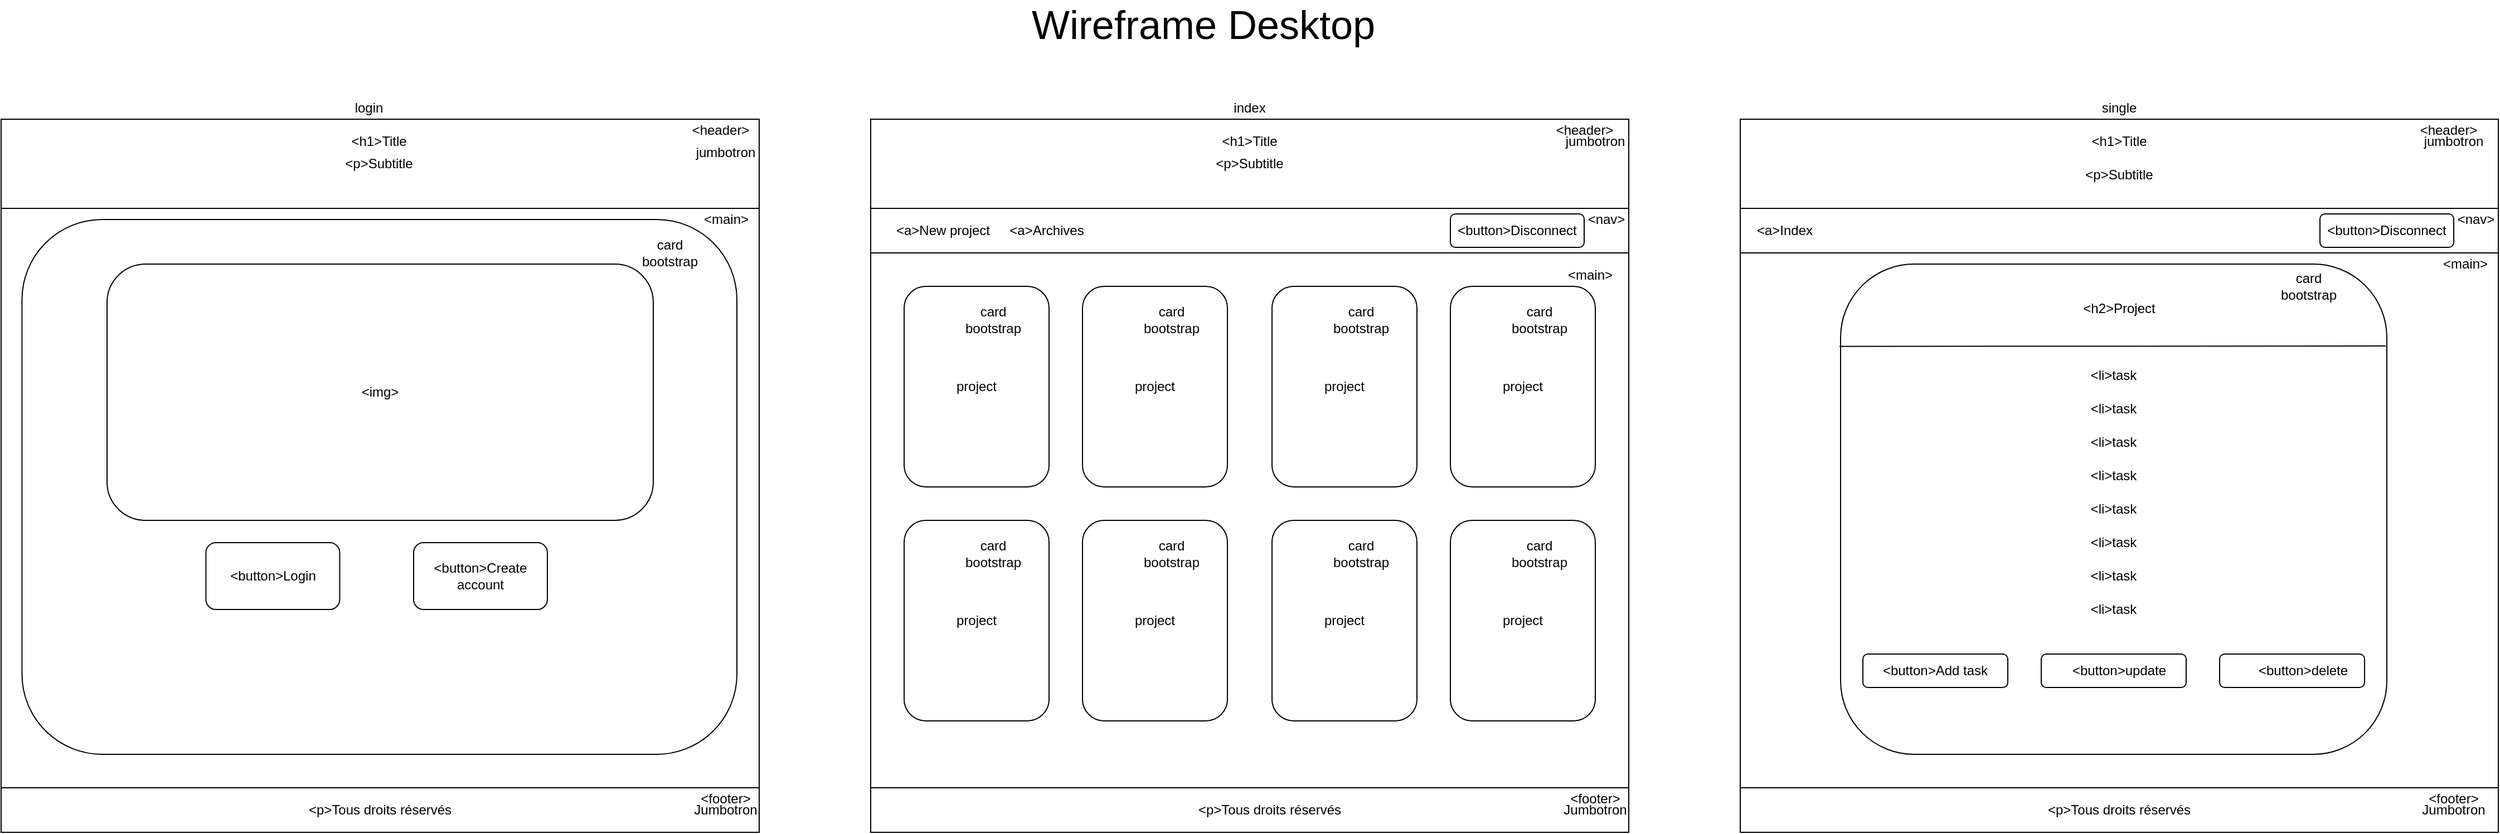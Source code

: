 <mxfile version="13.7.9" type="device"><diagram id="njBC9ovDh-AQqq5WUAgq" name="Page-1"><mxGraphModel dx="1264" dy="592" grid="1" gridSize="10" guides="1" tooltips="1" connect="1" arrows="1" fold="1" page="1" pageScale="1" pageWidth="2336" pageHeight="1654" math="0" shadow="0"><root><mxCell id="0"/><mxCell id="1" parent="0"/><mxCell id="dNQTzuqgA9dqc8bfMhr6-130" value="" style="rounded=0;whiteSpace=wrap;html=1;" vertex="1" parent="1"><mxGeometry x="1640" y="200" width="680" height="40" as="geometry"/></mxCell><mxCell id="dNQTzuqgA9dqc8bfMhr6-2" value="" style="rounded=0;whiteSpace=wrap;html=1;" vertex="1" parent="1"><mxGeometry x="80" y="200" width="680" height="520" as="geometry"/></mxCell><mxCell id="dNQTzuqgA9dqc8bfMhr6-27" value="" style="rounded=1;whiteSpace=wrap;html=1;" vertex="1" parent="1"><mxGeometry x="98.72" y="210" width="641.28" height="480" as="geometry"/></mxCell><mxCell id="dNQTzuqgA9dqc8bfMhr6-1" value="" style="rounded=0;whiteSpace=wrap;html=1;" vertex="1" parent="1"><mxGeometry x="80" y="120" width="680" height="80" as="geometry"/></mxCell><mxCell id="dNQTzuqgA9dqc8bfMhr6-3" value="" style="rounded=0;whiteSpace=wrap;html=1;" vertex="1" parent="1"><mxGeometry x="80" y="720" width="680" height="40" as="geometry"/></mxCell><mxCell id="dNQTzuqgA9dqc8bfMhr6-9" value="&amp;lt;h1&amp;gt;Title" style="text;html=1;strokeColor=none;fillColor=none;align=center;verticalAlign=middle;whiteSpace=wrap;rounded=0;" vertex="1" parent="1"><mxGeometry x="399.36" y="130" width="40" height="20" as="geometry"/></mxCell><mxCell id="dNQTzuqgA9dqc8bfMhr6-10" value="&amp;lt;p&amp;gt;Subtitle" style="text;html=1;strokeColor=none;fillColor=none;align=center;verticalAlign=middle;whiteSpace=wrap;rounded=0;" vertex="1" parent="1"><mxGeometry x="399.36" y="150" width="40" height="20" as="geometry"/></mxCell><mxCell id="dNQTzuqgA9dqc8bfMhr6-13" value="jumbotron" style="text;html=1;strokeColor=none;fillColor=none;align=center;verticalAlign=middle;whiteSpace=wrap;rounded=0;" vertex="1" parent="1"><mxGeometry x="710" y="140" width="40" height="20" as="geometry"/></mxCell><mxCell id="dNQTzuqgA9dqc8bfMhr6-14" value="&lt;font style=&quot;font-size: 36px&quot;&gt;Wireframe Desktop&lt;/font&gt;" style="text;html=1;align=center;verticalAlign=middle;resizable=0;points=[];autosize=1;" vertex="1" parent="1"><mxGeometry x="998" y="20" width="320" height="30" as="geometry"/></mxCell><mxCell id="dNQTzuqgA9dqc8bfMhr6-21" value="&amp;lt;main&amp;gt;" style="text;html=1;align=center;verticalAlign=middle;resizable=0;points=[];autosize=1;" vertex="1" parent="1"><mxGeometry x="700" y="200" width="60" height="20" as="geometry"/></mxCell><mxCell id="dNQTzuqgA9dqc8bfMhr6-22" value="&amp;lt;footer&amp;gt;" style="text;html=1;strokeColor=none;fillColor=none;align=center;verticalAlign=middle;whiteSpace=wrap;rounded=0;" vertex="1" parent="1"><mxGeometry x="710" y="720" width="40" height="20" as="geometry"/></mxCell><mxCell id="dNQTzuqgA9dqc8bfMhr6-23" value="Jumbotron" style="text;html=1;strokeColor=none;fillColor=none;align=center;verticalAlign=middle;whiteSpace=wrap;rounded=0;" vertex="1" parent="1"><mxGeometry x="710" y="730" width="40" height="20" as="geometry"/></mxCell><mxCell id="dNQTzuqgA9dqc8bfMhr6-25" value="&amp;lt;header&amp;gt;" style="text;html=1;align=center;verticalAlign=middle;resizable=0;points=[];autosize=1;" vertex="1" parent="1"><mxGeometry x="690" y="120" width="70" height="20" as="geometry"/></mxCell><mxCell id="dNQTzuqgA9dqc8bfMhr6-26" value="card bootstrap" style="text;html=1;strokeColor=none;fillColor=none;align=center;verticalAlign=middle;whiteSpace=wrap;rounded=0;" vertex="1" parent="1"><mxGeometry x="660" y="230" width="40" height="20" as="geometry"/></mxCell><mxCell id="dNQTzuqgA9dqc8bfMhr6-31" value="&amp;lt;p&amp;gt;Tous droits réservés" style="text;html=1;strokeColor=none;fillColor=none;align=center;verticalAlign=middle;whiteSpace=wrap;rounded=0;" vertex="1" parent="1"><mxGeometry x="350" y="730" width="140" height="20" as="geometry"/></mxCell><mxCell id="dNQTzuqgA9dqc8bfMhr6-46" value="" style="rounded=0;whiteSpace=wrap;html=1;" vertex="1" parent="1"><mxGeometry x="860" y="240" width="680" height="480" as="geometry"/></mxCell><mxCell id="dNQTzuqgA9dqc8bfMhr6-47" value="" style="rounded=0;whiteSpace=wrap;html=1;" vertex="1" parent="1"><mxGeometry x="860" y="120" width="680" height="80" as="geometry"/></mxCell><mxCell id="dNQTzuqgA9dqc8bfMhr6-48" value="" style="rounded=0;whiteSpace=wrap;html=1;" vertex="1" parent="1"><mxGeometry x="860" y="720" width="680" height="40" as="geometry"/></mxCell><mxCell id="dNQTzuqgA9dqc8bfMhr6-49" value="" style="rounded=0;whiteSpace=wrap;html=1;" vertex="1" parent="1"><mxGeometry x="1640" y="240" width="680" height="480" as="geometry"/></mxCell><mxCell id="dNQTzuqgA9dqc8bfMhr6-50" value="" style="rounded=0;whiteSpace=wrap;html=1;" vertex="1" parent="1"><mxGeometry x="1640" y="120" width="680" height="80" as="geometry"/></mxCell><mxCell id="dNQTzuqgA9dqc8bfMhr6-51" value="" style="rounded=0;whiteSpace=wrap;html=1;" vertex="1" parent="1"><mxGeometry x="1640" y="720" width="680" height="40" as="geometry"/></mxCell><mxCell id="dNQTzuqgA9dqc8bfMhr6-52" value="jumbotron" style="text;html=1;strokeColor=none;fillColor=none;align=center;verticalAlign=middle;whiteSpace=wrap;rounded=0;" vertex="1" parent="1"><mxGeometry x="1490" y="130" width="40" height="20" as="geometry"/></mxCell><mxCell id="dNQTzuqgA9dqc8bfMhr6-53" value="&amp;lt;header&amp;gt;" style="text;html=1;align=center;verticalAlign=middle;resizable=0;points=[];autosize=1;" vertex="1" parent="1"><mxGeometry x="1465" y="120" width="70" height="20" as="geometry"/></mxCell><mxCell id="dNQTzuqgA9dqc8bfMhr6-54" value="&amp;lt;header&amp;gt;" style="text;html=1;align=center;verticalAlign=middle;resizable=0;points=[];autosize=1;" vertex="1" parent="1"><mxGeometry x="2240" y="120" width="70" height="20" as="geometry"/></mxCell><mxCell id="dNQTzuqgA9dqc8bfMhr6-57" value="jumbotron" style="text;html=1;strokeColor=none;fillColor=none;align=center;verticalAlign=middle;whiteSpace=wrap;rounded=0;" vertex="1" parent="1"><mxGeometry x="2260" y="130" width="40" height="20" as="geometry"/></mxCell><mxCell id="dNQTzuqgA9dqc8bfMhr6-68" value="&amp;lt;h1&amp;gt;Title" style="text;html=1;strokeColor=none;fillColor=none;align=center;verticalAlign=middle;whiteSpace=wrap;rounded=0;" vertex="1" parent="1"><mxGeometry x="1180" y="130" width="40" height="20" as="geometry"/></mxCell><mxCell id="dNQTzuqgA9dqc8bfMhr6-69" value="&amp;lt;p&amp;gt;Subtitle" style="text;html=1;strokeColor=none;fillColor=none;align=center;verticalAlign=middle;whiteSpace=wrap;rounded=0;" vertex="1" parent="1"><mxGeometry x="1180" y="150" width="40" height="20" as="geometry"/></mxCell><mxCell id="dNQTzuqgA9dqc8bfMhr6-70" value="&amp;lt;p&amp;gt;Subtitle" style="text;html=1;strokeColor=none;fillColor=none;align=center;verticalAlign=middle;whiteSpace=wrap;rounded=0;" vertex="1" parent="1"><mxGeometry x="1960" y="160" width="40" height="20" as="geometry"/></mxCell><mxCell id="dNQTzuqgA9dqc8bfMhr6-71" value="&amp;lt;h1&amp;gt;Title" style="text;html=1;strokeColor=none;fillColor=none;align=center;verticalAlign=middle;whiteSpace=wrap;rounded=0;" vertex="1" parent="1"><mxGeometry x="1960" y="130" width="40" height="20" as="geometry"/></mxCell><mxCell id="dNQTzuqgA9dqc8bfMhr6-72" value="&amp;lt;main&amp;gt;" style="text;html=1;align=center;verticalAlign=middle;resizable=0;points=[];autosize=1;" vertex="1" parent="1"><mxGeometry x="1475" y="250" width="60" height="20" as="geometry"/></mxCell><mxCell id="dNQTzuqgA9dqc8bfMhr6-73" value="&amp;lt;main&amp;gt;" style="text;html=1;align=center;verticalAlign=middle;resizable=0;points=[];autosize=1;" vertex="1" parent="1"><mxGeometry x="2260" y="240" width="60" height="20" as="geometry"/></mxCell><mxCell id="dNQTzuqgA9dqc8bfMhr6-77" value="&amp;lt;footer&amp;gt;" style="text;html=1;strokeColor=none;fillColor=none;align=center;verticalAlign=middle;whiteSpace=wrap;rounded=0;" vertex="1" parent="1"><mxGeometry x="1490" y="720" width="40" height="20" as="geometry"/></mxCell><mxCell id="dNQTzuqgA9dqc8bfMhr6-78" value="&amp;lt;footer&amp;gt;" style="text;html=1;strokeColor=none;fillColor=none;align=center;verticalAlign=middle;whiteSpace=wrap;rounded=0;" vertex="1" parent="1"><mxGeometry x="2260" y="720" width="40" height="20" as="geometry"/></mxCell><mxCell id="dNQTzuqgA9dqc8bfMhr6-79" value="Jumbotron" style="text;html=1;strokeColor=none;fillColor=none;align=center;verticalAlign=middle;whiteSpace=wrap;rounded=0;" vertex="1" parent="1"><mxGeometry x="2260" y="730" width="40" height="20" as="geometry"/></mxCell><mxCell id="dNQTzuqgA9dqc8bfMhr6-80" value="Jumbotron" style="text;html=1;strokeColor=none;fillColor=none;align=center;verticalAlign=middle;whiteSpace=wrap;rounded=0;" vertex="1" parent="1"><mxGeometry x="1490" y="730" width="40" height="20" as="geometry"/></mxCell><mxCell id="dNQTzuqgA9dqc8bfMhr6-81" value="&amp;lt;p&amp;gt;Tous droits réservés" style="text;html=1;strokeColor=none;fillColor=none;align=center;verticalAlign=middle;whiteSpace=wrap;rounded=0;" vertex="1" parent="1"><mxGeometry x="1148" y="730" width="140" height="20" as="geometry"/></mxCell><mxCell id="dNQTzuqgA9dqc8bfMhr6-82" value="&amp;lt;p&amp;gt;Tous droits réservés" style="text;html=1;strokeColor=none;fillColor=none;align=center;verticalAlign=middle;whiteSpace=wrap;rounded=0;" vertex="1" parent="1"><mxGeometry x="1910" y="730" width="140" height="20" as="geometry"/></mxCell><mxCell id="dNQTzuqgA9dqc8bfMhr6-87" value="login" style="text;html=1;strokeColor=none;fillColor=none;align=center;verticalAlign=middle;whiteSpace=wrap;rounded=0;" vertex="1" parent="1"><mxGeometry x="390" y="100" width="40" height="20" as="geometry"/></mxCell><mxCell id="dNQTzuqgA9dqc8bfMhr6-89" value="single" style="text;html=1;strokeColor=none;fillColor=none;align=center;verticalAlign=middle;whiteSpace=wrap;rounded=0;" vertex="1" parent="1"><mxGeometry x="1960" y="100" width="40" height="20" as="geometry"/></mxCell><mxCell id="dNQTzuqgA9dqc8bfMhr6-90" value="" style="rounded=1;whiteSpace=wrap;html=1;" vertex="1" parent="1"><mxGeometry x="1730" y="250" width="490" height="440" as="geometry"/></mxCell><mxCell id="dNQTzuqgA9dqc8bfMhr6-91" value="card&lt;br&gt;bootstrap" style="text;html=1;strokeColor=none;fillColor=none;align=center;verticalAlign=middle;whiteSpace=wrap;rounded=0;" vertex="1" parent="1"><mxGeometry x="2130" y="260" width="40" height="20" as="geometry"/></mxCell><mxCell id="dNQTzuqgA9dqc8bfMhr6-92" value="&amp;lt;li&amp;gt;task" style="text;html=1;strokeColor=none;fillColor=none;align=center;verticalAlign=middle;whiteSpace=wrap;rounded=0;" vertex="1" parent="1"><mxGeometry x="1955" y="370" width="40" height="20" as="geometry"/></mxCell><mxCell id="dNQTzuqgA9dqc8bfMhr6-95" value="" style="rounded=1;whiteSpace=wrap;html=1;" vertex="1" parent="1"><mxGeometry x="1910" y="600" width="130" height="30" as="geometry"/></mxCell><mxCell id="dNQTzuqgA9dqc8bfMhr6-96" value="" style="rounded=1;whiteSpace=wrap;html=1;" vertex="1" parent="1"><mxGeometry x="2070" y="600" width="130" height="30" as="geometry"/></mxCell><mxCell id="dNQTzuqgA9dqc8bfMhr6-97" value="&amp;lt;button&amp;gt;delete" style="text;html=1;strokeColor=none;fillColor=none;align=center;verticalAlign=middle;whiteSpace=wrap;rounded=0;" vertex="1" parent="1"><mxGeometry x="2120" y="605" width="50" height="20" as="geometry"/></mxCell><mxCell id="dNQTzuqgA9dqc8bfMhr6-99" value="&amp;lt;button&amp;gt;update" style="text;html=1;strokeColor=none;fillColor=none;align=center;verticalAlign=middle;whiteSpace=wrap;rounded=0;" vertex="1" parent="1"><mxGeometry x="1960" y="605" width="40" height="20" as="geometry"/></mxCell><mxCell id="dNQTzuqgA9dqc8bfMhr6-100" value="&amp;lt;li&amp;gt;task" style="text;html=1;strokeColor=none;fillColor=none;align=center;verticalAlign=middle;whiteSpace=wrap;rounded=0;" vertex="1" parent="1"><mxGeometry x="1955" y="400" width="40" height="20" as="geometry"/></mxCell><mxCell id="dNQTzuqgA9dqc8bfMhr6-101" value="&amp;lt;li&amp;gt;task" style="text;html=1;strokeColor=none;fillColor=none;align=center;verticalAlign=middle;whiteSpace=wrap;rounded=0;" vertex="1" parent="1"><mxGeometry x="1955" y="430" width="40" height="20" as="geometry"/></mxCell><mxCell id="dNQTzuqgA9dqc8bfMhr6-102" value="&amp;lt;li&amp;gt;task" style="text;html=1;strokeColor=none;fillColor=none;align=center;verticalAlign=middle;whiteSpace=wrap;rounded=0;" vertex="1" parent="1"><mxGeometry x="1955" y="460" width="40" height="20" as="geometry"/></mxCell><mxCell id="dNQTzuqgA9dqc8bfMhr6-103" value="&amp;lt;li&amp;gt;task" style="text;html=1;strokeColor=none;fillColor=none;align=center;verticalAlign=middle;whiteSpace=wrap;rounded=0;" vertex="1" parent="1"><mxGeometry x="1955" y="490" width="40" height="20" as="geometry"/></mxCell><mxCell id="dNQTzuqgA9dqc8bfMhr6-104" value="&amp;lt;h2&amp;gt;Project" style="text;html=1;strokeColor=none;fillColor=none;align=center;verticalAlign=middle;whiteSpace=wrap;rounded=0;" vertex="1" parent="1"><mxGeometry x="1960" y="280" width="40" height="20" as="geometry"/></mxCell><mxCell id="dNQTzuqgA9dqc8bfMhr6-108" value="" style="endArrow=none;html=1;exitX=-0.002;exitY=0.168;exitDx=0;exitDy=0;exitPerimeter=0;entryX=0.998;entryY=0.167;entryDx=0;entryDy=0;entryPerimeter=0;" edge="1" parent="1" source="dNQTzuqgA9dqc8bfMhr6-90" target="dNQTzuqgA9dqc8bfMhr6-90"><mxGeometry width="50" height="50" relative="1" as="geometry"><mxPoint x="1860" y="490" as="sourcePoint"/><mxPoint x="1910" y="440" as="targetPoint"/></mxGeometry></mxCell><mxCell id="dNQTzuqgA9dqc8bfMhr6-109" value="" style="group" vertex="1" connectable="0" parent="1"><mxGeometry x="1810" y="600" width="80" height="30" as="geometry"/></mxCell><mxCell id="dNQTzuqgA9dqc8bfMhr6-98" value="&amp;lt;button&amp;gt;add task" style="text;html=1;strokeColor=none;fillColor=none;align=center;verticalAlign=middle;whiteSpace=wrap;rounded=0;" vertex="1" parent="dNQTzuqgA9dqc8bfMhr6-109"><mxGeometry x="-12.857" y="5" width="60" height="20" as="geometry"/></mxCell><mxCell id="dNQTzuqgA9dqc8bfMhr6-110" value="&amp;lt;li&amp;gt;task" style="text;html=1;strokeColor=none;fillColor=none;align=center;verticalAlign=middle;whiteSpace=wrap;rounded=0;" vertex="1" parent="1"><mxGeometry x="1955" y="340" width="40" height="20" as="geometry"/></mxCell><mxCell id="dNQTzuqgA9dqc8bfMhr6-115" value="" style="group" vertex="1" connectable="0" parent="1"><mxGeometry x="890" y="270" width="130" height="180" as="geometry"/></mxCell><mxCell id="dNQTzuqgA9dqc8bfMhr6-74" value="" style="rounded=1;whiteSpace=wrap;html=1;" vertex="1" parent="dNQTzuqgA9dqc8bfMhr6-115"><mxGeometry width="130" height="180" as="geometry"/></mxCell><mxCell id="dNQTzuqgA9dqc8bfMhr6-83" value="card bootstrap" style="text;html=1;strokeColor=none;fillColor=none;align=center;verticalAlign=middle;whiteSpace=wrap;rounded=0;" vertex="1" parent="dNQTzuqgA9dqc8bfMhr6-115"><mxGeometry x="60" y="20" width="40" height="20" as="geometry"/></mxCell><mxCell id="dNQTzuqgA9dqc8bfMhr6-85" value="project" style="text;html=1;strokeColor=none;fillColor=none;align=center;verticalAlign=middle;whiteSpace=wrap;rounded=0;" vertex="1" parent="dNQTzuqgA9dqc8bfMhr6-115"><mxGeometry x="45" y="80" width="40" height="20" as="geometry"/></mxCell><mxCell id="dNQTzuqgA9dqc8bfMhr6-116" value="" style="group" vertex="1" connectable="0" parent="1"><mxGeometry x="1220" y="270" width="130" height="180" as="geometry"/></mxCell><mxCell id="dNQTzuqgA9dqc8bfMhr6-117" value="" style="rounded=1;whiteSpace=wrap;html=1;" vertex="1" parent="dNQTzuqgA9dqc8bfMhr6-116"><mxGeometry width="130" height="180" as="geometry"/></mxCell><mxCell id="dNQTzuqgA9dqc8bfMhr6-118" value="card bootstrap" style="text;html=1;strokeColor=none;fillColor=none;align=center;verticalAlign=middle;whiteSpace=wrap;rounded=0;" vertex="1" parent="dNQTzuqgA9dqc8bfMhr6-116"><mxGeometry x="60" y="20" width="40" height="20" as="geometry"/></mxCell><mxCell id="dNQTzuqgA9dqc8bfMhr6-119" value="project" style="text;html=1;strokeColor=none;fillColor=none;align=center;verticalAlign=middle;whiteSpace=wrap;rounded=0;" vertex="1" parent="dNQTzuqgA9dqc8bfMhr6-116"><mxGeometry x="45" y="80" width="40" height="20" as="geometry"/></mxCell><mxCell id="dNQTzuqgA9dqc8bfMhr6-120" value="" style="group" vertex="1" connectable="0" parent="1"><mxGeometry x="1050" y="270" width="130" height="180" as="geometry"/></mxCell><mxCell id="dNQTzuqgA9dqc8bfMhr6-121" value="" style="rounded=1;whiteSpace=wrap;html=1;" vertex="1" parent="dNQTzuqgA9dqc8bfMhr6-120"><mxGeometry width="130" height="180" as="geometry"/></mxCell><mxCell id="dNQTzuqgA9dqc8bfMhr6-122" value="card bootstrap" style="text;html=1;strokeColor=none;fillColor=none;align=center;verticalAlign=middle;whiteSpace=wrap;rounded=0;" vertex="1" parent="dNQTzuqgA9dqc8bfMhr6-120"><mxGeometry x="60" y="20" width="40" height="20" as="geometry"/></mxCell><mxCell id="dNQTzuqgA9dqc8bfMhr6-123" value="project" style="text;html=1;strokeColor=none;fillColor=none;align=center;verticalAlign=middle;whiteSpace=wrap;rounded=0;" vertex="1" parent="dNQTzuqgA9dqc8bfMhr6-120"><mxGeometry x="45" y="80" width="40" height="20" as="geometry"/></mxCell><mxCell id="dNQTzuqgA9dqc8bfMhr6-94" value="&amp;lt;button&amp;gt;Add task" style="rounded=1;whiteSpace=wrap;html=1;" vertex="1" parent="1"><mxGeometry x="1750" y="600" width="130" height="30" as="geometry"/></mxCell><mxCell id="dNQTzuqgA9dqc8bfMhr6-128" value="&amp;lt;li&amp;gt;task" style="text;html=1;strokeColor=none;fillColor=none;align=center;verticalAlign=middle;whiteSpace=wrap;rounded=0;" vertex="1" parent="1"><mxGeometry x="1955" y="520" width="40" height="20" as="geometry"/></mxCell><mxCell id="dNQTzuqgA9dqc8bfMhr6-129" value="&amp;lt;li&amp;gt;task" style="text;html=1;strokeColor=none;fillColor=none;align=center;verticalAlign=middle;whiteSpace=wrap;rounded=0;" vertex="1" parent="1"><mxGeometry x="1955" y="550" width="40" height="20" as="geometry"/></mxCell><mxCell id="dNQTzuqgA9dqc8bfMhr6-131" value="&amp;lt;a&amp;gt;Index" style="text;html=1;strokeColor=none;fillColor=none;align=center;verticalAlign=middle;whiteSpace=wrap;rounded=0;" vertex="1" parent="1"><mxGeometry x="1660" y="210" width="40" height="20" as="geometry"/></mxCell><mxCell id="dNQTzuqgA9dqc8bfMhr6-134" value="&amp;lt;nav&amp;gt;" style="text;html=1;strokeColor=none;fillColor=none;align=center;verticalAlign=middle;whiteSpace=wrap;rounded=0;" vertex="1" parent="1"><mxGeometry x="2280" y="200" width="40" height="20" as="geometry"/></mxCell><mxCell id="dNQTzuqgA9dqc8bfMhr6-135" value="&amp;lt;button&amp;gt;Disconnect" style="rounded=1;whiteSpace=wrap;html=1;" vertex="1" parent="1"><mxGeometry x="2160" y="205" width="120" height="30" as="geometry"/></mxCell><mxCell id="dNQTzuqgA9dqc8bfMhr6-136" value="" style="rounded=0;whiteSpace=wrap;html=1;" vertex="1" parent="1"><mxGeometry x="860" y="200" width="680" height="40" as="geometry"/></mxCell><mxCell id="dNQTzuqgA9dqc8bfMhr6-137" value="&amp;lt;a&amp;gt;New project" style="text;html=1;strokeColor=none;fillColor=none;align=center;verticalAlign=middle;whiteSpace=wrap;rounded=0;" vertex="1" parent="1"><mxGeometry x="880" y="210" width="90" height="20" as="geometry"/></mxCell><mxCell id="dNQTzuqgA9dqc8bfMhr6-138" value="&amp;lt;nav&amp;gt;" style="text;html=1;strokeColor=none;fillColor=none;align=center;verticalAlign=middle;whiteSpace=wrap;rounded=0;" vertex="1" parent="1"><mxGeometry x="1500" y="200" width="40" height="20" as="geometry"/></mxCell><mxCell id="dNQTzuqgA9dqc8bfMhr6-139" value="&amp;lt;button&amp;gt;Disconnect" style="rounded=1;whiteSpace=wrap;html=1;" vertex="1" parent="1"><mxGeometry x="1380" y="205" width="120" height="30" as="geometry"/></mxCell><mxCell id="dNQTzuqgA9dqc8bfMhr6-146" value="&amp;lt;img&amp;gt;" style="rounded=1;whiteSpace=wrap;html=1;" vertex="1" parent="1"><mxGeometry x="175" y="250" width="490" height="230" as="geometry"/></mxCell><mxCell id="dNQTzuqgA9dqc8bfMhr6-147" value="&amp;lt;button&amp;gt;Login" style="rounded=1;whiteSpace=wrap;html=1;" vertex="1" parent="1"><mxGeometry x="263.72" y="500" width="120" height="60" as="geometry"/></mxCell><mxCell id="dNQTzuqgA9dqc8bfMhr6-148" value="&amp;lt;button&amp;gt;Create account" style="rounded=1;whiteSpace=wrap;html=1;" vertex="1" parent="1"><mxGeometry x="450" y="500" width="120" height="60" as="geometry"/></mxCell><mxCell id="dNQTzuqgA9dqc8bfMhr6-149" value="" style="group" vertex="1" connectable="0" parent="1"><mxGeometry x="1380" y="270" width="130" height="180" as="geometry"/></mxCell><mxCell id="dNQTzuqgA9dqc8bfMhr6-150" value="" style="rounded=1;whiteSpace=wrap;html=1;" vertex="1" parent="dNQTzuqgA9dqc8bfMhr6-149"><mxGeometry width="130" height="180" as="geometry"/></mxCell><mxCell id="dNQTzuqgA9dqc8bfMhr6-151" value="card bootstrap" style="text;html=1;strokeColor=none;fillColor=none;align=center;verticalAlign=middle;whiteSpace=wrap;rounded=0;" vertex="1" parent="dNQTzuqgA9dqc8bfMhr6-149"><mxGeometry x="60" y="20" width="40" height="20" as="geometry"/></mxCell><mxCell id="dNQTzuqgA9dqc8bfMhr6-152" value="project" style="text;html=1;strokeColor=none;fillColor=none;align=center;verticalAlign=middle;whiteSpace=wrap;rounded=0;" vertex="1" parent="dNQTzuqgA9dqc8bfMhr6-149"><mxGeometry x="45" y="80" width="40" height="20" as="geometry"/></mxCell><mxCell id="dNQTzuqgA9dqc8bfMhr6-157" value="" style="group" vertex="1" connectable="0" parent="1"><mxGeometry x="1050" y="480" width="130" height="180" as="geometry"/></mxCell><mxCell id="dNQTzuqgA9dqc8bfMhr6-158" value="" style="rounded=1;whiteSpace=wrap;html=1;" vertex="1" parent="dNQTzuqgA9dqc8bfMhr6-157"><mxGeometry width="130" height="180" as="geometry"/></mxCell><mxCell id="dNQTzuqgA9dqc8bfMhr6-159" value="card bootstrap" style="text;html=1;strokeColor=none;fillColor=none;align=center;verticalAlign=middle;whiteSpace=wrap;rounded=0;" vertex="1" parent="dNQTzuqgA9dqc8bfMhr6-157"><mxGeometry x="60" y="20" width="40" height="20" as="geometry"/></mxCell><mxCell id="dNQTzuqgA9dqc8bfMhr6-160" value="project" style="text;html=1;strokeColor=none;fillColor=none;align=center;verticalAlign=middle;whiteSpace=wrap;rounded=0;" vertex="1" parent="dNQTzuqgA9dqc8bfMhr6-157"><mxGeometry x="45" y="80" width="40" height="20" as="geometry"/></mxCell><mxCell id="dNQTzuqgA9dqc8bfMhr6-161" value="" style="group" vertex="1" connectable="0" parent="1"><mxGeometry x="1220" y="480" width="130" height="180" as="geometry"/></mxCell><mxCell id="dNQTzuqgA9dqc8bfMhr6-162" value="" style="rounded=1;whiteSpace=wrap;html=1;" vertex="1" parent="dNQTzuqgA9dqc8bfMhr6-161"><mxGeometry width="130" height="180" as="geometry"/></mxCell><mxCell id="dNQTzuqgA9dqc8bfMhr6-163" value="card bootstrap" style="text;html=1;strokeColor=none;fillColor=none;align=center;verticalAlign=middle;whiteSpace=wrap;rounded=0;" vertex="1" parent="dNQTzuqgA9dqc8bfMhr6-161"><mxGeometry x="60" y="20" width="40" height="20" as="geometry"/></mxCell><mxCell id="dNQTzuqgA9dqc8bfMhr6-164" value="project" style="text;html=1;strokeColor=none;fillColor=none;align=center;verticalAlign=middle;whiteSpace=wrap;rounded=0;" vertex="1" parent="dNQTzuqgA9dqc8bfMhr6-161"><mxGeometry x="45" y="80" width="40" height="20" as="geometry"/></mxCell><mxCell id="dNQTzuqgA9dqc8bfMhr6-165" value="" style="group" vertex="1" connectable="0" parent="1"><mxGeometry x="1380" y="480" width="130" height="180" as="geometry"/></mxCell><mxCell id="dNQTzuqgA9dqc8bfMhr6-166" value="" style="rounded=1;whiteSpace=wrap;html=1;" vertex="1" parent="dNQTzuqgA9dqc8bfMhr6-165"><mxGeometry width="130" height="180" as="geometry"/></mxCell><mxCell id="dNQTzuqgA9dqc8bfMhr6-167" value="card bootstrap" style="text;html=1;strokeColor=none;fillColor=none;align=center;verticalAlign=middle;whiteSpace=wrap;rounded=0;" vertex="1" parent="dNQTzuqgA9dqc8bfMhr6-165"><mxGeometry x="60" y="20" width="40" height="20" as="geometry"/></mxCell><mxCell id="dNQTzuqgA9dqc8bfMhr6-168" value="project" style="text;html=1;strokeColor=none;fillColor=none;align=center;verticalAlign=middle;whiteSpace=wrap;rounded=0;" vertex="1" parent="dNQTzuqgA9dqc8bfMhr6-165"><mxGeometry x="45" y="80" width="40" height="20" as="geometry"/></mxCell><mxCell id="dNQTzuqgA9dqc8bfMhr6-169" value="" style="group" vertex="1" connectable="0" parent="1"><mxGeometry x="890" y="480" width="130" height="180" as="geometry"/></mxCell><mxCell id="dNQTzuqgA9dqc8bfMhr6-170" value="" style="rounded=1;whiteSpace=wrap;html=1;" vertex="1" parent="dNQTzuqgA9dqc8bfMhr6-169"><mxGeometry width="130" height="180" as="geometry"/></mxCell><mxCell id="dNQTzuqgA9dqc8bfMhr6-171" value="card bootstrap" style="text;html=1;strokeColor=none;fillColor=none;align=center;verticalAlign=middle;whiteSpace=wrap;rounded=0;" vertex="1" parent="dNQTzuqgA9dqc8bfMhr6-169"><mxGeometry x="60" y="20" width="40" height="20" as="geometry"/></mxCell><mxCell id="dNQTzuqgA9dqc8bfMhr6-172" value="project" style="text;html=1;strokeColor=none;fillColor=none;align=center;verticalAlign=middle;whiteSpace=wrap;rounded=0;" vertex="1" parent="dNQTzuqgA9dqc8bfMhr6-169"><mxGeometry x="45" y="80" width="40" height="20" as="geometry"/></mxCell><mxCell id="dNQTzuqgA9dqc8bfMhr6-173" value="&amp;lt;a&amp;gt;Archives" style="text;html=1;strokeColor=none;fillColor=none;align=center;verticalAlign=middle;whiteSpace=wrap;rounded=0;" vertex="1" parent="1"><mxGeometry x="998" y="210" width="40" height="20" as="geometry"/></mxCell><mxCell id="dNQTzuqgA9dqc8bfMhr6-174" value="index" style="text;html=1;strokeColor=none;fillColor=none;align=center;verticalAlign=middle;whiteSpace=wrap;rounded=0;" vertex="1" parent="1"><mxGeometry x="1180" y="100" width="40" height="20" as="geometry"/></mxCell></root></mxGraphModel></diagram></mxfile>